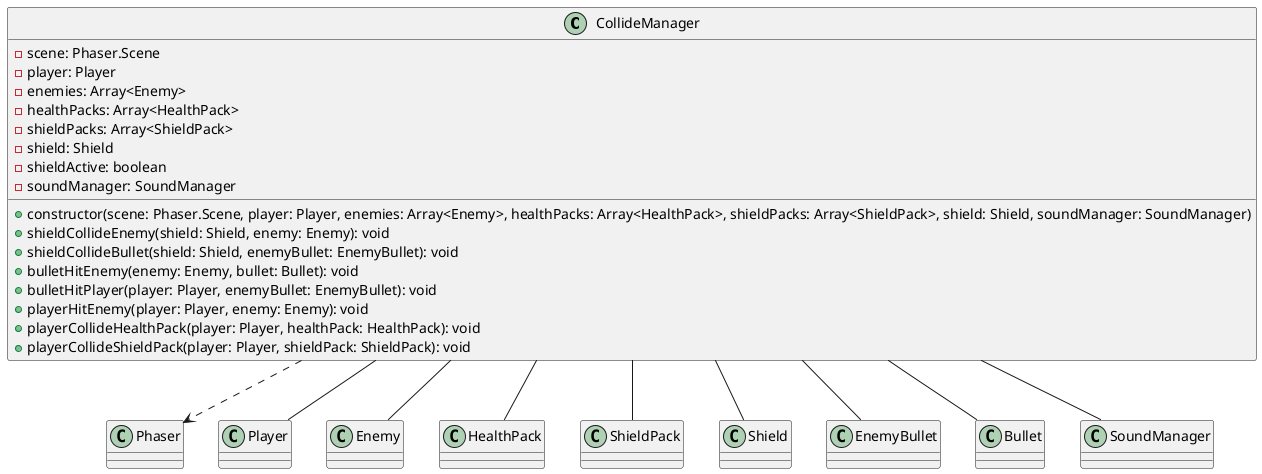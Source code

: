 @startuml

class CollideManager {
  - scene: Phaser.Scene
  - player: Player
  - enemies: Array<Enemy>
  - healthPacks: Array<HealthPack>
  - shieldPacks: Array<ShieldPack>
  - shield: Shield
  - shieldActive: boolean
  - soundManager: SoundManager

  + constructor(scene: Phaser.Scene, player: Player, enemies: Array<Enemy>, healthPacks: Array<HealthPack>, shieldPacks: Array<ShieldPack>, shield: Shield, soundManager: SoundManager)
  + shieldCollideEnemy(shield: Shield, enemy: Enemy): void
  + shieldCollideBullet(shield: Shield, enemyBullet: EnemyBullet): void
  + bulletHitEnemy(enemy: Enemy, bullet: Bullet): void
  + bulletHitPlayer(player: Player, enemyBullet: EnemyBullet): void
  + playerHitEnemy(player: Player, enemy: Enemy): void
  + playerCollideHealthPack(player: Player, healthPack: HealthPack): void
  + playerCollideShieldPack(player: Player, shieldPack: ShieldPack): void
}

class Phaser
class Player
class Enemy
class HealthPack
class ShieldPack
class Shield
class EnemyBullet
class Bullet
class SoundManager

CollideManager ..> Phaser
CollideManager -- Player
CollideManager -- Enemy
CollideManager -- HealthPack
CollideManager -- ShieldPack
CollideManager -- Shield
CollideManager -- EnemyBullet
CollideManager -- Bullet
CollideManager -- SoundManager

@enduml
